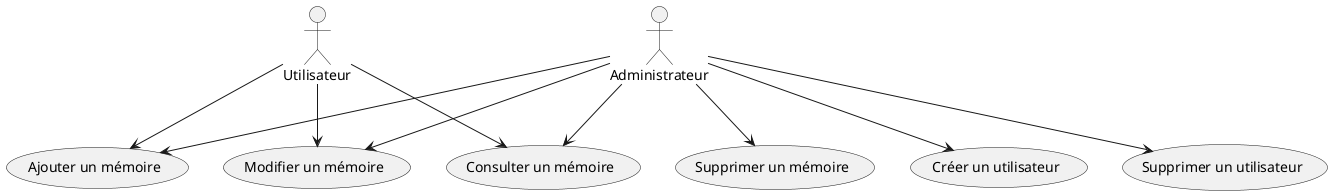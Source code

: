 //Un diagramme de cas d'utilisation représente les interactions des utilisateurs avec les fonctionnalités du système

@startuml
actor Administrateur
actor Utilisateur

usecase AjouterMemoire as "Ajouter un mémoire"
usecase SupprimerMemoire as "Supprimer un mémoire"
usecase ModifierMemoire as "Modifier un mémoire"
usecase ConsulterMemoire as "Consulter un mémoire"
usecase CreerUtilisateur as "Créer un utilisateur"
usecase SupprimerUtilisateur as "Supprimer un utilisateur"

Utilisateur --> AjouterMemoire
Utilisateur --> ModifierMemoire
Utilisateur --> ConsulterMemoire

Administrateur --> CreerUtilisateur
Administrateur --> SupprimerUtilisateur
Administrateur --> SupprimerMemoire
Administrateur --> AjouterMemoire
Administrateur --> ModifierMemoire
Administrateur --> ConsulterMemoire
@enduml
